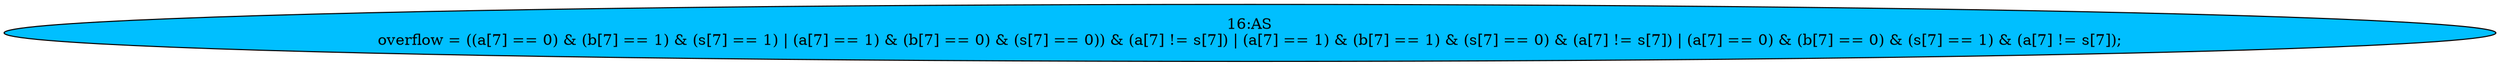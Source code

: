 strict digraph "" {
	node [label="\N"];
	"16:AS"	[ast="<pyverilog.vparser.ast.Assign object at 0x7f57528f4590>",
		def_var="['overflow']",
		fillcolor=deepskyblue,
		label="16:AS
overflow = ((a[7] == 0) & (b[7] == 1) & (s[7] == 1) | (a[7] == 1) & (b[7] == 0) & (s[7] == 0)) & (a[7] != s[7]) | (a[7] == \
1) & (b[7] == 1) & (s[7] == 0) & (a[7] != s[7]) | (a[7] == 0) & (b[7] == 0) & (s[7] == 1) & (a[7] != s[7]);",
		statements="[]",
		style=filled,
		typ=Assign,
		use_var="['a', 'b', 's', 'a', 'b', 's', 'a', 's', 'a', 'b', 's', 'a', 's', 'a', 'b', 's', 'a', 's']"];
}
